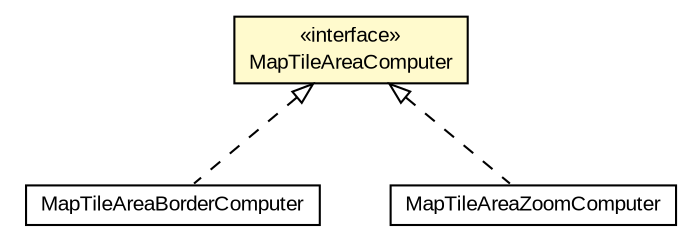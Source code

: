 #!/usr/local/bin/dot
#
# Class diagram 
# Generated by UMLGraph version R5_6-24-gf6e263 (http://www.umlgraph.org/)
#

digraph G {
	edge [fontname="arial",fontsize=10,labelfontname="arial",labelfontsize=10];
	node [fontname="arial",fontsize=10,shape=plaintext];
	nodesep=0.25;
	ranksep=0.5;
	// org.osmdroid.util.MapTileAreaBorderComputer
	c161841 [label=<<table title="org.osmdroid.util.MapTileAreaBorderComputer" border="0" cellborder="1" cellspacing="0" cellpadding="2" port="p" href="./MapTileAreaBorderComputer.html">
		<tr><td><table border="0" cellspacing="0" cellpadding="1">
<tr><td align="center" balign="center"> MapTileAreaBorderComputer </td></tr>
		</table></td></tr>
		</table>>, URL="./MapTileAreaBorderComputer.html", fontname="arial", fontcolor="black", fontsize=10.0];
	// org.osmdroid.util.MapTileAreaComputer
	c161842 [label=<<table title="org.osmdroid.util.MapTileAreaComputer" border="0" cellborder="1" cellspacing="0" cellpadding="2" port="p" bgcolor="lemonChiffon" href="./MapTileAreaComputer.html">
		<tr><td><table border="0" cellspacing="0" cellpadding="1">
<tr><td align="center" balign="center"> &#171;interface&#187; </td></tr>
<tr><td align="center" balign="center"> MapTileAreaComputer </td></tr>
		</table></td></tr>
		</table>>, URL="./MapTileAreaComputer.html", fontname="arial", fontcolor="black", fontsize=10.0];
	// org.osmdroid.util.MapTileAreaZoomComputer
	c161844 [label=<<table title="org.osmdroid.util.MapTileAreaZoomComputer" border="0" cellborder="1" cellspacing="0" cellpadding="2" port="p" href="./MapTileAreaZoomComputer.html">
		<tr><td><table border="0" cellspacing="0" cellpadding="1">
<tr><td align="center" balign="center"> MapTileAreaZoomComputer </td></tr>
		</table></td></tr>
		</table>>, URL="./MapTileAreaZoomComputer.html", fontname="arial", fontcolor="black", fontsize=10.0];
	//org.osmdroid.util.MapTileAreaBorderComputer implements org.osmdroid.util.MapTileAreaComputer
	c161842:p -> c161841:p [dir=back,arrowtail=empty,style=dashed];
	//org.osmdroid.util.MapTileAreaZoomComputer implements org.osmdroid.util.MapTileAreaComputer
	c161842:p -> c161844:p [dir=back,arrowtail=empty,style=dashed];
}


